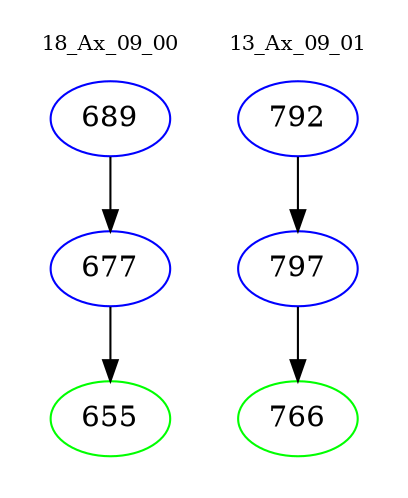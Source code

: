 digraph{
subgraph cluster_0 {
color = white
label = "18_Ax_09_00";
fontsize=10;
T0_689 [label="689", color="blue"]
T0_689 -> T0_677 [color="black"]
T0_677 [label="677", color="blue"]
T0_677 -> T0_655 [color="black"]
T0_655 [label="655", color="green"]
}
subgraph cluster_1 {
color = white
label = "13_Ax_09_01";
fontsize=10;
T1_792 [label="792", color="blue"]
T1_792 -> T1_797 [color="black"]
T1_797 [label="797", color="blue"]
T1_797 -> T1_766 [color="black"]
T1_766 [label="766", color="green"]
}
}
